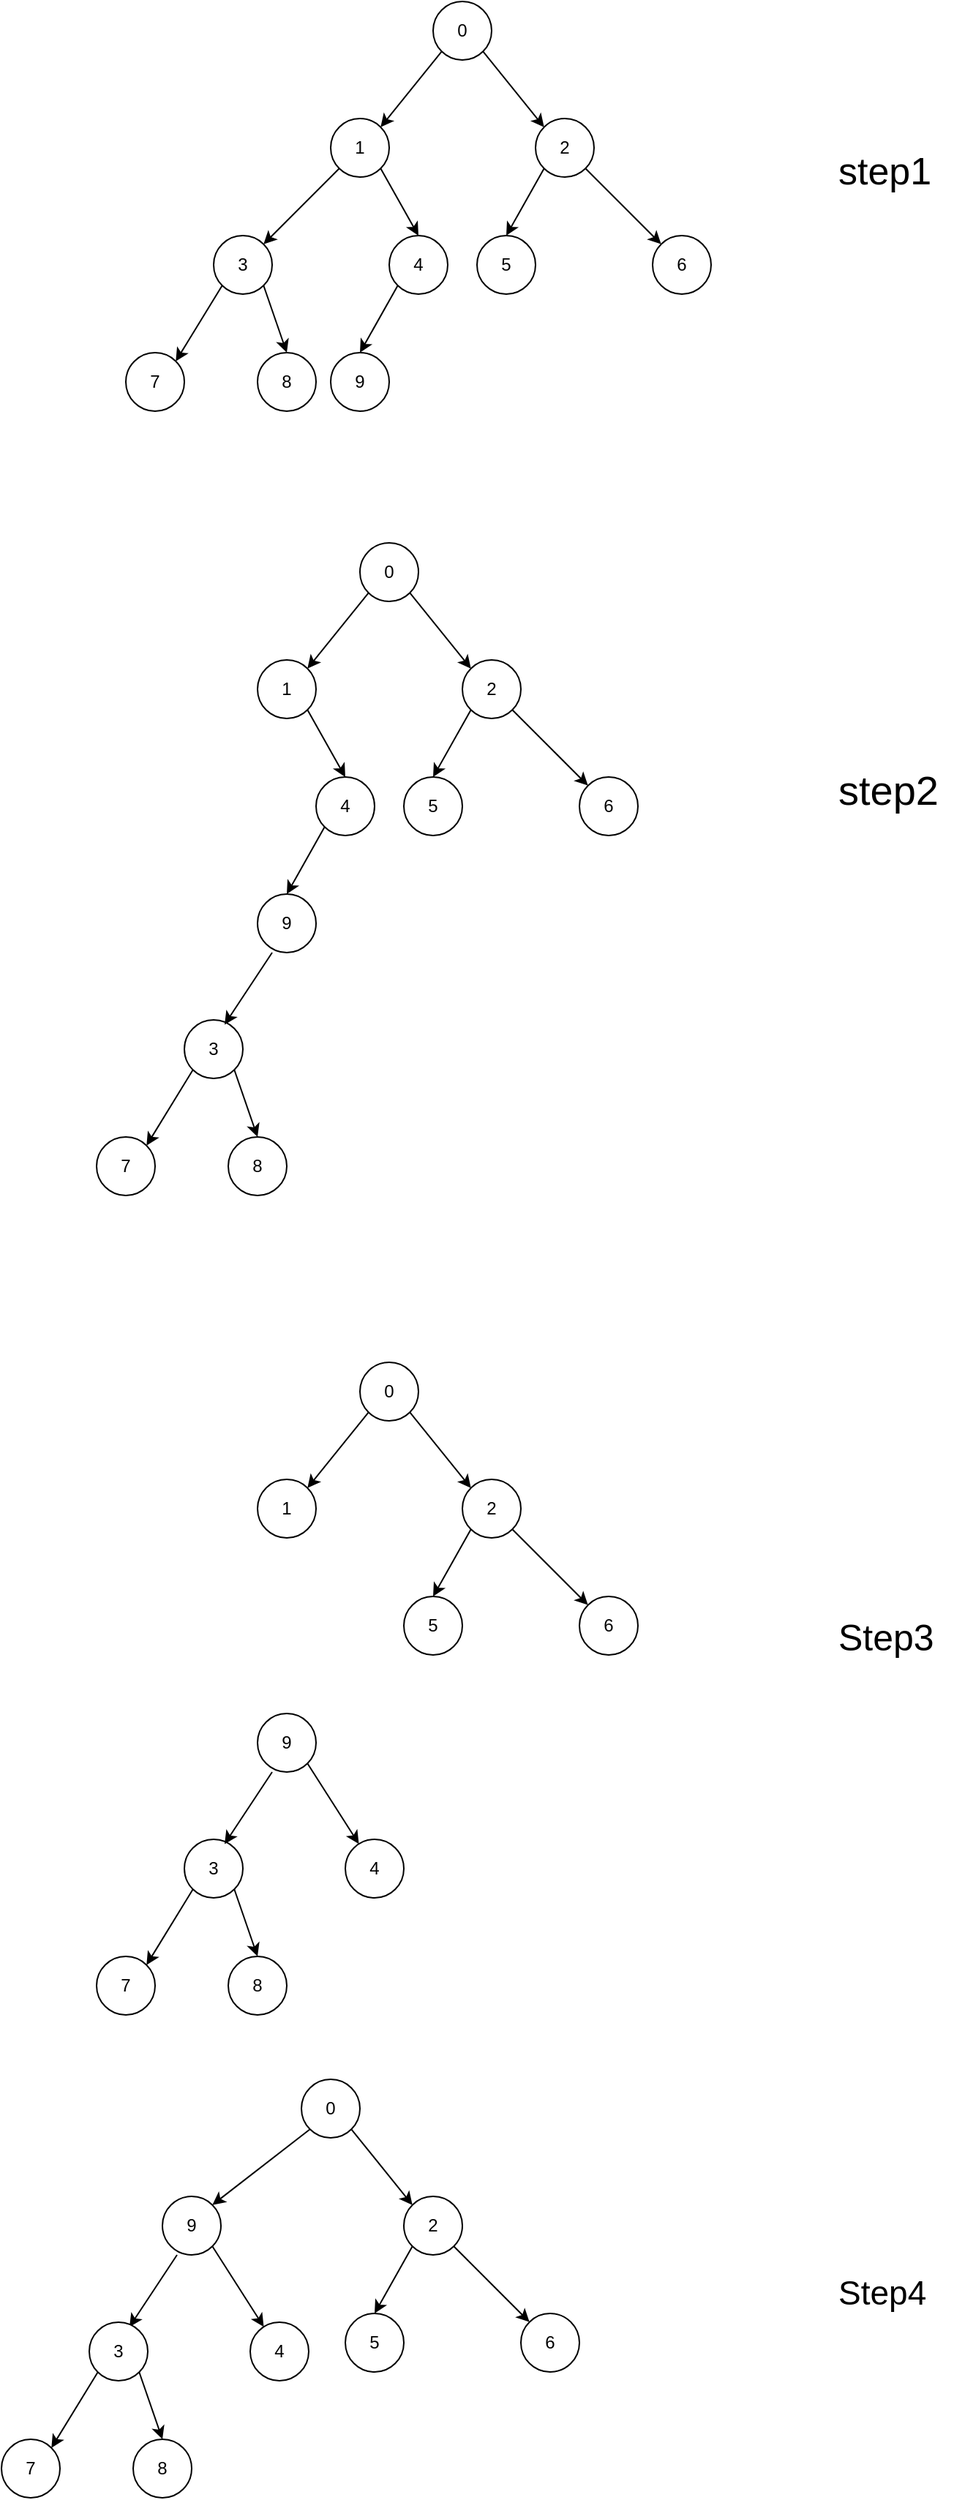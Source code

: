 <mxGraphModel dx="946" dy="563" grid="1" gridSize="10" guides="1" tooltips="1" connect="1" arrows="1" fold="1" page="1" pageScale="1" pageWidth="827" pageHeight="1169" background="#ffffff"><root><mxCell id="0"/><mxCell id="1" parent="0"/><mxCell id="2" value="0" style="ellipse;whiteSpace=wrap;html=1;aspect=fixed;" vertex="1" parent="1"><mxGeometry x="380" y="90" width="40" height="40" as="geometry"/></mxCell><mxCell id="3" value="1" style="ellipse;whiteSpace=wrap;html=1;aspect=fixed;" vertex="1" parent="1"><mxGeometry x="310" y="170" width="40" height="40" as="geometry"/></mxCell><mxCell id="4" value="2" style="ellipse;whiteSpace=wrap;html=1;aspect=fixed;" vertex="1" parent="1"><mxGeometry x="450" y="170" width="40" height="40" as="geometry"/></mxCell><mxCell id="5" value="3" style="ellipse;whiteSpace=wrap;html=1;aspect=fixed;" vertex="1" parent="1"><mxGeometry x="230" y="250" width="40" height="40" as="geometry"/></mxCell><mxCell id="6" value="4" style="ellipse;whiteSpace=wrap;html=1;aspect=fixed;" vertex="1" parent="1"><mxGeometry x="350" y="250" width="40" height="40" as="geometry"/></mxCell><mxCell id="7" value="5" style="ellipse;whiteSpace=wrap;html=1;aspect=fixed;" vertex="1" parent="1"><mxGeometry x="410" y="250" width="40" height="40" as="geometry"/></mxCell><mxCell id="8" value="6" style="ellipse;whiteSpace=wrap;html=1;aspect=fixed;" vertex="1" parent="1"><mxGeometry x="530" y="250" width="40" height="40" as="geometry"/></mxCell><mxCell id="12" value="7" style="ellipse;whiteSpace=wrap;html=1;aspect=fixed;" vertex="1" parent="1"><mxGeometry x="170" y="330" width="40" height="40" as="geometry"/></mxCell><mxCell id="13" value="8" style="ellipse;whiteSpace=wrap;html=1;aspect=fixed;" vertex="1" parent="1"><mxGeometry x="260" y="330" width="40" height="40" as="geometry"/></mxCell><mxCell id="14" value="9" style="ellipse;whiteSpace=wrap;html=1;aspect=fixed;" vertex="1" parent="1"><mxGeometry x="310" y="330" width="40" height="40" as="geometry"/></mxCell><mxCell id="15" value="" style="endArrow=classic;html=1;exitX=0;exitY=1;entryX=1;entryY=0;" edge="1" parent="1" source="3" target="5"><mxGeometry width="50" height="50" relative="1" as="geometry"><mxPoint x="170" y="440" as="sourcePoint"/><mxPoint x="110" y="520" as="targetPoint"/></mxGeometry></mxCell><mxCell id="16" value="" style="endArrow=classic;html=1;exitX=0;exitY=1;entryX=1;entryY=0;" edge="1" parent="1" source="2" target="3"><mxGeometry width="50" height="50" relative="1" as="geometry"><mxPoint x="180" y="450" as="sourcePoint"/><mxPoint x="120" y="530" as="targetPoint"/></mxGeometry></mxCell><mxCell id="17" value="" style="endArrow=classic;html=1;exitX=0;exitY=1;entryX=1;entryY=0;" edge="1" parent="1" source="5" target="12"><mxGeometry width="50" height="50" relative="1" as="geometry"><mxPoint x="190" y="460" as="sourcePoint"/><mxPoint x="130" y="540" as="targetPoint"/></mxGeometry></mxCell><mxCell id="18" value="" style="endArrow=classic;html=1;exitX=1;exitY=1;entryX=0.5;entryY=0;" edge="1" parent="1" source="5" target="13"><mxGeometry width="50" height="50" relative="1" as="geometry"><mxPoint x="200" y="470" as="sourcePoint"/><mxPoint x="140" y="550" as="targetPoint"/></mxGeometry></mxCell><mxCell id="19" value="" style="endArrow=classic;html=1;exitX=0;exitY=1;entryX=0.5;entryY=0;" edge="1" parent="1" source="6" target="14"><mxGeometry width="50" height="50" relative="1" as="geometry"><mxPoint x="210" y="480" as="sourcePoint"/><mxPoint x="150" y="560" as="targetPoint"/></mxGeometry></mxCell><mxCell id="20" style="edgeStyle=orthogonalEdgeStyle;rounded=0;html=1;exitX=0;exitY=1;entryX=0;entryY=1;jettySize=auto;orthogonalLoop=1;" edge="1" parent="1" source="6" target="6"><mxGeometry relative="1" as="geometry"/></mxCell><mxCell id="21" value="" style="endArrow=classic;html=1;exitX=1;exitY=1;entryX=0.5;entryY=0;" edge="1" parent="1" source="3" target="6"><mxGeometry width="50" height="50" relative="1" as="geometry"><mxPoint x="220" y="490" as="sourcePoint"/><mxPoint x="160" y="570" as="targetPoint"/></mxGeometry></mxCell><mxCell id="22" value="" style="endArrow=classic;html=1;exitX=1;exitY=1;entryX=0;entryY=0;" edge="1" parent="1" source="2" target="4"><mxGeometry width="50" height="50" relative="1" as="geometry"><mxPoint x="230" y="500" as="sourcePoint"/><mxPoint x="170" y="580" as="targetPoint"/></mxGeometry></mxCell><mxCell id="23" value="" style="endArrow=classic;html=1;exitX=0;exitY=1;entryX=0.5;entryY=0;" edge="1" parent="1" source="4" target="7"><mxGeometry width="50" height="50" relative="1" as="geometry"><mxPoint x="240" y="510" as="sourcePoint"/><mxPoint x="180" y="590" as="targetPoint"/></mxGeometry></mxCell><mxCell id="24" value="" style="endArrow=classic;html=1;exitX=1;exitY=1;entryX=0;entryY=0;" edge="1" parent="1" source="4" target="8"><mxGeometry width="50" height="50" relative="1" as="geometry"><mxPoint x="250" y="520" as="sourcePoint"/><mxPoint x="190" y="600" as="targetPoint"/></mxGeometry></mxCell><mxCell id="128" value="" style="endArrow=classic;html=1;exitX=0;exitY=1;entryX=1;entryY=0;" edge="1" source="137" target="138" parent="1"><mxGeometry width="50" height="50" relative="1" as="geometry"><mxPoint x="130" y="820" as="sourcePoint"/><mxPoint x="70" y="900" as="targetPoint"/></mxGeometry></mxCell><mxCell id="129" value="" style="endArrow=classic;html=1;exitX=0;exitY=1;entryX=1;entryY=0;" edge="1" source="140" target="144" parent="1"><mxGeometry width="50" height="50" relative="1" as="geometry"><mxPoint x="170" y="996" as="sourcePoint"/><mxPoint x="110" y="1076" as="targetPoint"/></mxGeometry></mxCell><mxCell id="130" value="" style="endArrow=classic;html=1;exitX=1;exitY=1;entryX=0.5;entryY=0;" edge="1" source="140" target="145" parent="1"><mxGeometry width="50" height="50" relative="1" as="geometry"><mxPoint x="180" y="1006" as="sourcePoint"/><mxPoint x="120" y="1086" as="targetPoint"/></mxGeometry></mxCell><mxCell id="131" value="" style="endArrow=classic;html=1;exitX=0;exitY=1;entryX=0.5;entryY=0;" edge="1" source="141" target="146" parent="1"><mxGeometry width="50" height="50" relative="1" as="geometry"><mxPoint x="160" y="850" as="sourcePoint"/><mxPoint x="100" y="930" as="targetPoint"/></mxGeometry></mxCell><mxCell id="132" style="edgeStyle=orthogonalEdgeStyle;rounded=0;html=1;exitX=0;exitY=1;entryX=0;entryY=1;jettySize=auto;orthogonalLoop=1;" edge="1" source="141" target="141" parent="1"><mxGeometry relative="1" as="geometry"/></mxCell><mxCell id="133" value="" style="endArrow=classic;html=1;exitX=1;exitY=1;entryX=0.5;entryY=0;" edge="1" source="138" target="141" parent="1"><mxGeometry width="50" height="50" relative="1" as="geometry"><mxPoint x="170" y="860" as="sourcePoint"/><mxPoint x="110" y="940" as="targetPoint"/></mxGeometry></mxCell><mxCell id="134" value="" style="endArrow=classic;html=1;exitX=1;exitY=1;entryX=0;entryY=0;" edge="1" source="137" target="139" parent="1"><mxGeometry width="50" height="50" relative="1" as="geometry"><mxPoint x="180" y="870" as="sourcePoint"/><mxPoint x="120" y="950" as="targetPoint"/></mxGeometry></mxCell><mxCell id="135" value="" style="endArrow=classic;html=1;exitX=0;exitY=1;entryX=0.5;entryY=0;" edge="1" source="139" target="142" parent="1"><mxGeometry width="50" height="50" relative="1" as="geometry"><mxPoint x="190" y="880" as="sourcePoint"/><mxPoint x="130" y="960" as="targetPoint"/></mxGeometry></mxCell><mxCell id="136" value="" style="endArrow=classic;html=1;exitX=1;exitY=1;entryX=0;entryY=0;" edge="1" source="139" target="143" parent="1"><mxGeometry width="50" height="50" relative="1" as="geometry"><mxPoint x="200" y="890" as="sourcePoint"/><mxPoint x="140" y="970" as="targetPoint"/></mxGeometry></mxCell><mxCell id="137" value="0" style="ellipse;whiteSpace=wrap;html=1;aspect=fixed;" vertex="1" parent="1"><mxGeometry x="330" y="460" width="40" height="40" as="geometry"/></mxCell><mxCell id="138" value="1" style="ellipse;whiteSpace=wrap;html=1;aspect=fixed;" vertex="1" parent="1"><mxGeometry x="260" y="540" width="40" height="40" as="geometry"/></mxCell><mxCell id="139" value="2" style="ellipse;whiteSpace=wrap;html=1;aspect=fixed;" vertex="1" parent="1"><mxGeometry x="400" y="540" width="40" height="40" as="geometry"/></mxCell><mxCell id="140" value="3" style="ellipse;whiteSpace=wrap;html=1;aspect=fixed;" vertex="1" parent="1"><mxGeometry x="210" y="786" width="40" height="40" as="geometry"/></mxCell><mxCell id="141" value="4" style="ellipse;whiteSpace=wrap;html=1;aspect=fixed;" vertex="1" parent="1"><mxGeometry x="300" y="620" width="40" height="40" as="geometry"/></mxCell><mxCell id="142" value="5" style="ellipse;whiteSpace=wrap;html=1;aspect=fixed;" vertex="1" parent="1"><mxGeometry x="360" y="620" width="40" height="40" as="geometry"/></mxCell><mxCell id="143" value="6" style="ellipse;whiteSpace=wrap;html=1;aspect=fixed;" vertex="1" parent="1"><mxGeometry x="480" y="620" width="40" height="40" as="geometry"/></mxCell><mxCell id="144" value="7" style="ellipse;whiteSpace=wrap;html=1;aspect=fixed;" vertex="1" parent="1"><mxGeometry x="150" y="866" width="40" height="40" as="geometry"/></mxCell><mxCell id="145" value="8" style="ellipse;whiteSpace=wrap;html=1;aspect=fixed;" vertex="1" parent="1"><mxGeometry x="240" y="866" width="40" height="40" as="geometry"/></mxCell><mxCell id="146" value="9" style="ellipse;whiteSpace=wrap;html=1;aspect=fixed;" vertex="1" parent="1"><mxGeometry x="260" y="700" width="40" height="40" as="geometry"/></mxCell><mxCell id="148" value="" style="endArrow=classic;html=1;entryX=0.687;entryY=0.08;entryPerimeter=0;" edge="1" parent="1" target="140"><mxGeometry width="50" height="50" relative="1" as="geometry"><mxPoint x="270" y="740" as="sourcePoint"/><mxPoint x="416" y="556" as="targetPoint"/><Array as="points"/></mxGeometry></mxCell><mxCell id="149" value="" style="endArrow=classic;html=1;exitX=0;exitY=1;entryX=1;entryY=0;" edge="1" source="158" target="159" parent="1"><mxGeometry width="50" height="50" relative="1" as="geometry"><mxPoint x="130" y="1380" as="sourcePoint"/><mxPoint x="70" y="1460" as="targetPoint"/></mxGeometry></mxCell><mxCell id="150" value="" style="endArrow=classic;html=1;exitX=0;exitY=1;entryX=1;entryY=0;" edge="1" source="161" target="165" parent="1"><mxGeometry width="50" height="50" relative="1" as="geometry"><mxPoint x="170" y="1556" as="sourcePoint"/><mxPoint x="110" y="1636" as="targetPoint"/></mxGeometry></mxCell><mxCell id="151" value="" style="endArrow=classic;html=1;exitX=1;exitY=1;entryX=0.5;entryY=0;" edge="1" source="161" target="166" parent="1"><mxGeometry width="50" height="50" relative="1" as="geometry"><mxPoint x="180" y="1566" as="sourcePoint"/><mxPoint x="120" y="1646" as="targetPoint"/></mxGeometry></mxCell><mxCell id="155" value="" style="endArrow=classic;html=1;exitX=1;exitY=1;entryX=0;entryY=0;" edge="1" source="158" target="160" parent="1"><mxGeometry width="50" height="50" relative="1" as="geometry"><mxPoint x="180" y="1430" as="sourcePoint"/><mxPoint x="120" y="1510" as="targetPoint"/></mxGeometry></mxCell><mxCell id="156" value="" style="endArrow=classic;html=1;exitX=0;exitY=1;entryX=0.5;entryY=0;" edge="1" source="160" target="163" parent="1"><mxGeometry width="50" height="50" relative="1" as="geometry"><mxPoint x="190" y="1440" as="sourcePoint"/><mxPoint x="130" y="1520" as="targetPoint"/></mxGeometry></mxCell><mxCell id="157" value="" style="endArrow=classic;html=1;exitX=1;exitY=1;entryX=0;entryY=0;" edge="1" source="160" target="164" parent="1"><mxGeometry width="50" height="50" relative="1" as="geometry"><mxPoint x="200" y="1450" as="sourcePoint"/><mxPoint x="140" y="1530" as="targetPoint"/></mxGeometry></mxCell><mxCell id="158" value="0" style="ellipse;whiteSpace=wrap;html=1;aspect=fixed;" vertex="1" parent="1"><mxGeometry x="330" y="1020" width="40" height="40" as="geometry"/></mxCell><mxCell id="159" value="1" style="ellipse;whiteSpace=wrap;html=1;aspect=fixed;" vertex="1" parent="1"><mxGeometry x="260" y="1100" width="40" height="40" as="geometry"/></mxCell><mxCell id="160" value="2" style="ellipse;whiteSpace=wrap;html=1;aspect=fixed;" vertex="1" parent="1"><mxGeometry x="400" y="1100" width="40" height="40" as="geometry"/></mxCell><mxCell id="161" value="3" style="ellipse;whiteSpace=wrap;html=1;aspect=fixed;" vertex="1" parent="1"><mxGeometry x="210" y="1346" width="40" height="40" as="geometry"/></mxCell><mxCell id="163" value="5" style="ellipse;whiteSpace=wrap;html=1;aspect=fixed;" vertex="1" parent="1"><mxGeometry x="360" y="1180" width="40" height="40" as="geometry"/></mxCell><mxCell id="164" value="6" style="ellipse;whiteSpace=wrap;html=1;aspect=fixed;" vertex="1" parent="1"><mxGeometry x="480" y="1180" width="40" height="40" as="geometry"/></mxCell><mxCell id="165" value="7" style="ellipse;whiteSpace=wrap;html=1;aspect=fixed;" vertex="1" parent="1"><mxGeometry x="150" y="1426" width="40" height="40" as="geometry"/></mxCell><mxCell id="166" value="8" style="ellipse;whiteSpace=wrap;html=1;aspect=fixed;" vertex="1" parent="1"><mxGeometry x="240" y="1426" width="40" height="40" as="geometry"/></mxCell><mxCell id="167" value="9" style="ellipse;whiteSpace=wrap;html=1;aspect=fixed;" vertex="1" parent="1"><mxGeometry x="260" y="1260" width="40" height="40" as="geometry"/></mxCell><mxCell id="168" value="" style="endArrow=classic;html=1;entryX=0.687;entryY=0.08;entryPerimeter=0;" edge="1" target="161" parent="1"><mxGeometry width="50" height="50" relative="1" as="geometry"><mxPoint x="270" y="1300" as="sourcePoint"/><mxPoint x="416" y="1116" as="targetPoint"/><Array as="points"/></mxGeometry></mxCell><mxCell id="169" value="4" style="ellipse;whiteSpace=wrap;html=1;aspect=fixed;" vertex="1" parent="1"><mxGeometry x="320" y="1346" width="40" height="40" as="geometry"/></mxCell><mxCell id="170" value="" style="endArrow=classic;html=1;exitX=1;exitY=1;" edge="1" parent="1" source="167" target="169"><mxGeometry width="50" height="50" relative="1" as="geometry"><mxPoint x="374" y="1064" as="sourcePoint"/><mxPoint x="416" y="1116" as="targetPoint"/></mxGeometry></mxCell><mxCell id="172" value="" style="endArrow=classic;html=1;exitX=1;exitY=1;entryX=0;entryY=0;" edge="1" source="175" target="177" parent="1"><mxGeometry width="50" height="50" relative="1" as="geometry"><mxPoint x="140" y="1920" as="sourcePoint"/><mxPoint x="80" y="2000" as="targetPoint"/></mxGeometry></mxCell><mxCell id="173" value="" style="endArrow=classic;html=1;exitX=0;exitY=1;entryX=0.5;entryY=0;" edge="1" source="177" target="178" parent="1"><mxGeometry width="50" height="50" relative="1" as="geometry"><mxPoint x="150" y="1930" as="sourcePoint"/><mxPoint x="90" y="2010" as="targetPoint"/></mxGeometry></mxCell><mxCell id="174" value="" style="endArrow=classic;html=1;exitX=1;exitY=1;entryX=0;entryY=0;" edge="1" source="177" target="179" parent="1"><mxGeometry width="50" height="50" relative="1" as="geometry"><mxPoint x="160" y="1940" as="sourcePoint"/><mxPoint x="100" y="2020" as="targetPoint"/></mxGeometry></mxCell><mxCell id="175" value="0" style="ellipse;whiteSpace=wrap;html=1;aspect=fixed;" vertex="1" parent="1"><mxGeometry x="290" y="1510" width="40" height="40" as="geometry"/></mxCell><mxCell id="177" value="2" style="ellipse;whiteSpace=wrap;html=1;aspect=fixed;" vertex="1" parent="1"><mxGeometry x="360" y="1590" width="40" height="40" as="geometry"/></mxCell><mxCell id="178" value="5" style="ellipse;whiteSpace=wrap;html=1;aspect=fixed;" vertex="1" parent="1"><mxGeometry x="320" y="1670" width="40" height="40" as="geometry"/></mxCell><mxCell id="179" value="6" style="ellipse;whiteSpace=wrap;html=1;aspect=fixed;" vertex="1" parent="1"><mxGeometry x="440" y="1670" width="40" height="40" as="geometry"/></mxCell><mxCell id="180" value="" style="endArrow=classic;html=1;exitX=0;exitY=1;entryX=1;entryY=0;" edge="1" source="184" target="185" parent="1"><mxGeometry width="50" height="50" relative="1" as="geometry"><mxPoint x="105" y="1886" as="sourcePoint"/><mxPoint x="45" y="1966" as="targetPoint"/></mxGeometry></mxCell><mxCell id="181" value="" style="endArrow=classic;html=1;exitX=1;exitY=1;entryX=0.5;entryY=0;" edge="1" source="184" target="186" parent="1"><mxGeometry width="50" height="50" relative="1" as="geometry"><mxPoint x="115" y="1896" as="sourcePoint"/><mxPoint x="55" y="1976" as="targetPoint"/></mxGeometry></mxCell><mxCell id="182" value="" style="endArrow=classic;html=1;entryX=0.687;entryY=0.08;entryPerimeter=0;" edge="1" target="184" parent="1"><mxGeometry width="50" height="50" relative="1" as="geometry"><mxPoint x="205" y="1630" as="sourcePoint"/><mxPoint x="351" y="1446" as="targetPoint"/><Array as="points"/></mxGeometry></mxCell><mxCell id="183" value="" style="endArrow=classic;html=1;exitX=1;exitY=1;" edge="1" source="187" target="188" parent="1"><mxGeometry width="50" height="50" relative="1" as="geometry"><mxPoint x="309" y="1394" as="sourcePoint"/><mxPoint x="351" y="1446" as="targetPoint"/></mxGeometry></mxCell><mxCell id="184" value="3" style="ellipse;whiteSpace=wrap;html=1;aspect=fixed;" vertex="1" parent="1"><mxGeometry x="145" y="1676" width="40" height="40" as="geometry"/></mxCell><mxCell id="185" value="7" style="ellipse;whiteSpace=wrap;html=1;aspect=fixed;" vertex="1" parent="1"><mxGeometry x="85" y="1756" width="40" height="40" as="geometry"/></mxCell><mxCell id="186" value="8" style="ellipse;whiteSpace=wrap;html=1;aspect=fixed;" vertex="1" parent="1"><mxGeometry x="175" y="1756" width="40" height="40" as="geometry"/></mxCell><mxCell id="187" value="9" style="ellipse;whiteSpace=wrap;html=1;aspect=fixed;" vertex="1" parent="1"><mxGeometry x="195" y="1590" width="40" height="40" as="geometry"/></mxCell><mxCell id="188" value="4" style="ellipse;whiteSpace=wrap;html=1;aspect=fixed;" vertex="1" parent="1"><mxGeometry x="255" y="1676" width="40" height="40" as="geometry"/></mxCell><mxCell id="189" value="" style="endArrow=classic;html=1;entryX=1;entryY=0;exitX=0;exitY=1;" edge="1" parent="1" source="175" target="187"><mxGeometry width="50" height="50" relative="1" as="geometry"><mxPoint x="215" y="1640" as="sourcePoint"/><mxPoint x="182" y="1689" as="targetPoint"/><Array as="points"/></mxGeometry></mxCell><mxCell id="190" value="&lt;font style=&quot;font-size: 26px&quot;&gt;step1&lt;/font&gt;" style="text;html=1;resizable=0;points=[];autosize=1;align=left;verticalAlign=top;spacingTop=-4;" vertex="1" parent="1"><mxGeometry x="655" y="188" width="80" height="20" as="geometry"/></mxCell><mxCell id="191" value="&lt;font style=&quot;font-size: 28px&quot;&gt;step2&lt;/font&gt;" style="text;html=1;resizable=0;points=[];autosize=1;align=left;verticalAlign=top;spacingTop=-4;" vertex="1" parent="1"><mxGeometry x="655" y="610" width="80" height="20" as="geometry"/></mxCell><mxCell id="195" value="&lt;font style=&quot;font-size: 23px&quot;&gt;Step4&lt;/font&gt;" style="text;html=1;resizable=0;points=[];autosize=1;align=left;verticalAlign=top;spacingTop=-4;" vertex="1" parent="1"><mxGeometry x="655" y="1640" width="80" height="20" as="geometry"/></mxCell><mxCell id="196" value="&lt;font style=&quot;font-size: 25px&quot;&gt;Step3&lt;/font&gt;" style="text;html=1;resizable=0;points=[];autosize=1;align=left;verticalAlign=top;spacingTop=-4;" vertex="1" parent="1"><mxGeometry x="655" y="1190" width="80" height="20" as="geometry"/></mxCell></root></mxGraphModel>